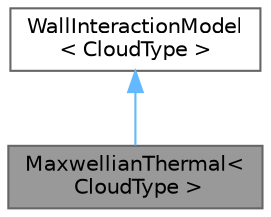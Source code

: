 digraph "MaxwellianThermal&lt; CloudType &gt;"
{
 // LATEX_PDF_SIZE
  bgcolor="transparent";
  edge [fontname=Helvetica,fontsize=10,labelfontname=Helvetica,labelfontsize=10];
  node [fontname=Helvetica,fontsize=10,shape=box,height=0.2,width=0.4];
  Node1 [id="Node000001",label="MaxwellianThermal\<\l CloudType \>",height=0.2,width=0.4,color="gray40", fillcolor="grey60", style="filled", fontcolor="black",tooltip="Wall interaction setting microscopic velocity to a random one drawn from a Maxwellian distribution co..."];
  Node2 -> Node1 [id="edge1_Node000001_Node000002",dir="back",color="steelblue1",style="solid",tooltip=" "];
  Node2 [id="Node000002",label="WallInteractionModel\l\< CloudType \>",height=0.2,width=0.4,color="gray40", fillcolor="white", style="filled",URL="$classFoam_1_1WallInteractionModel.html",tooltip="Templated wall interaction model class."];
}
